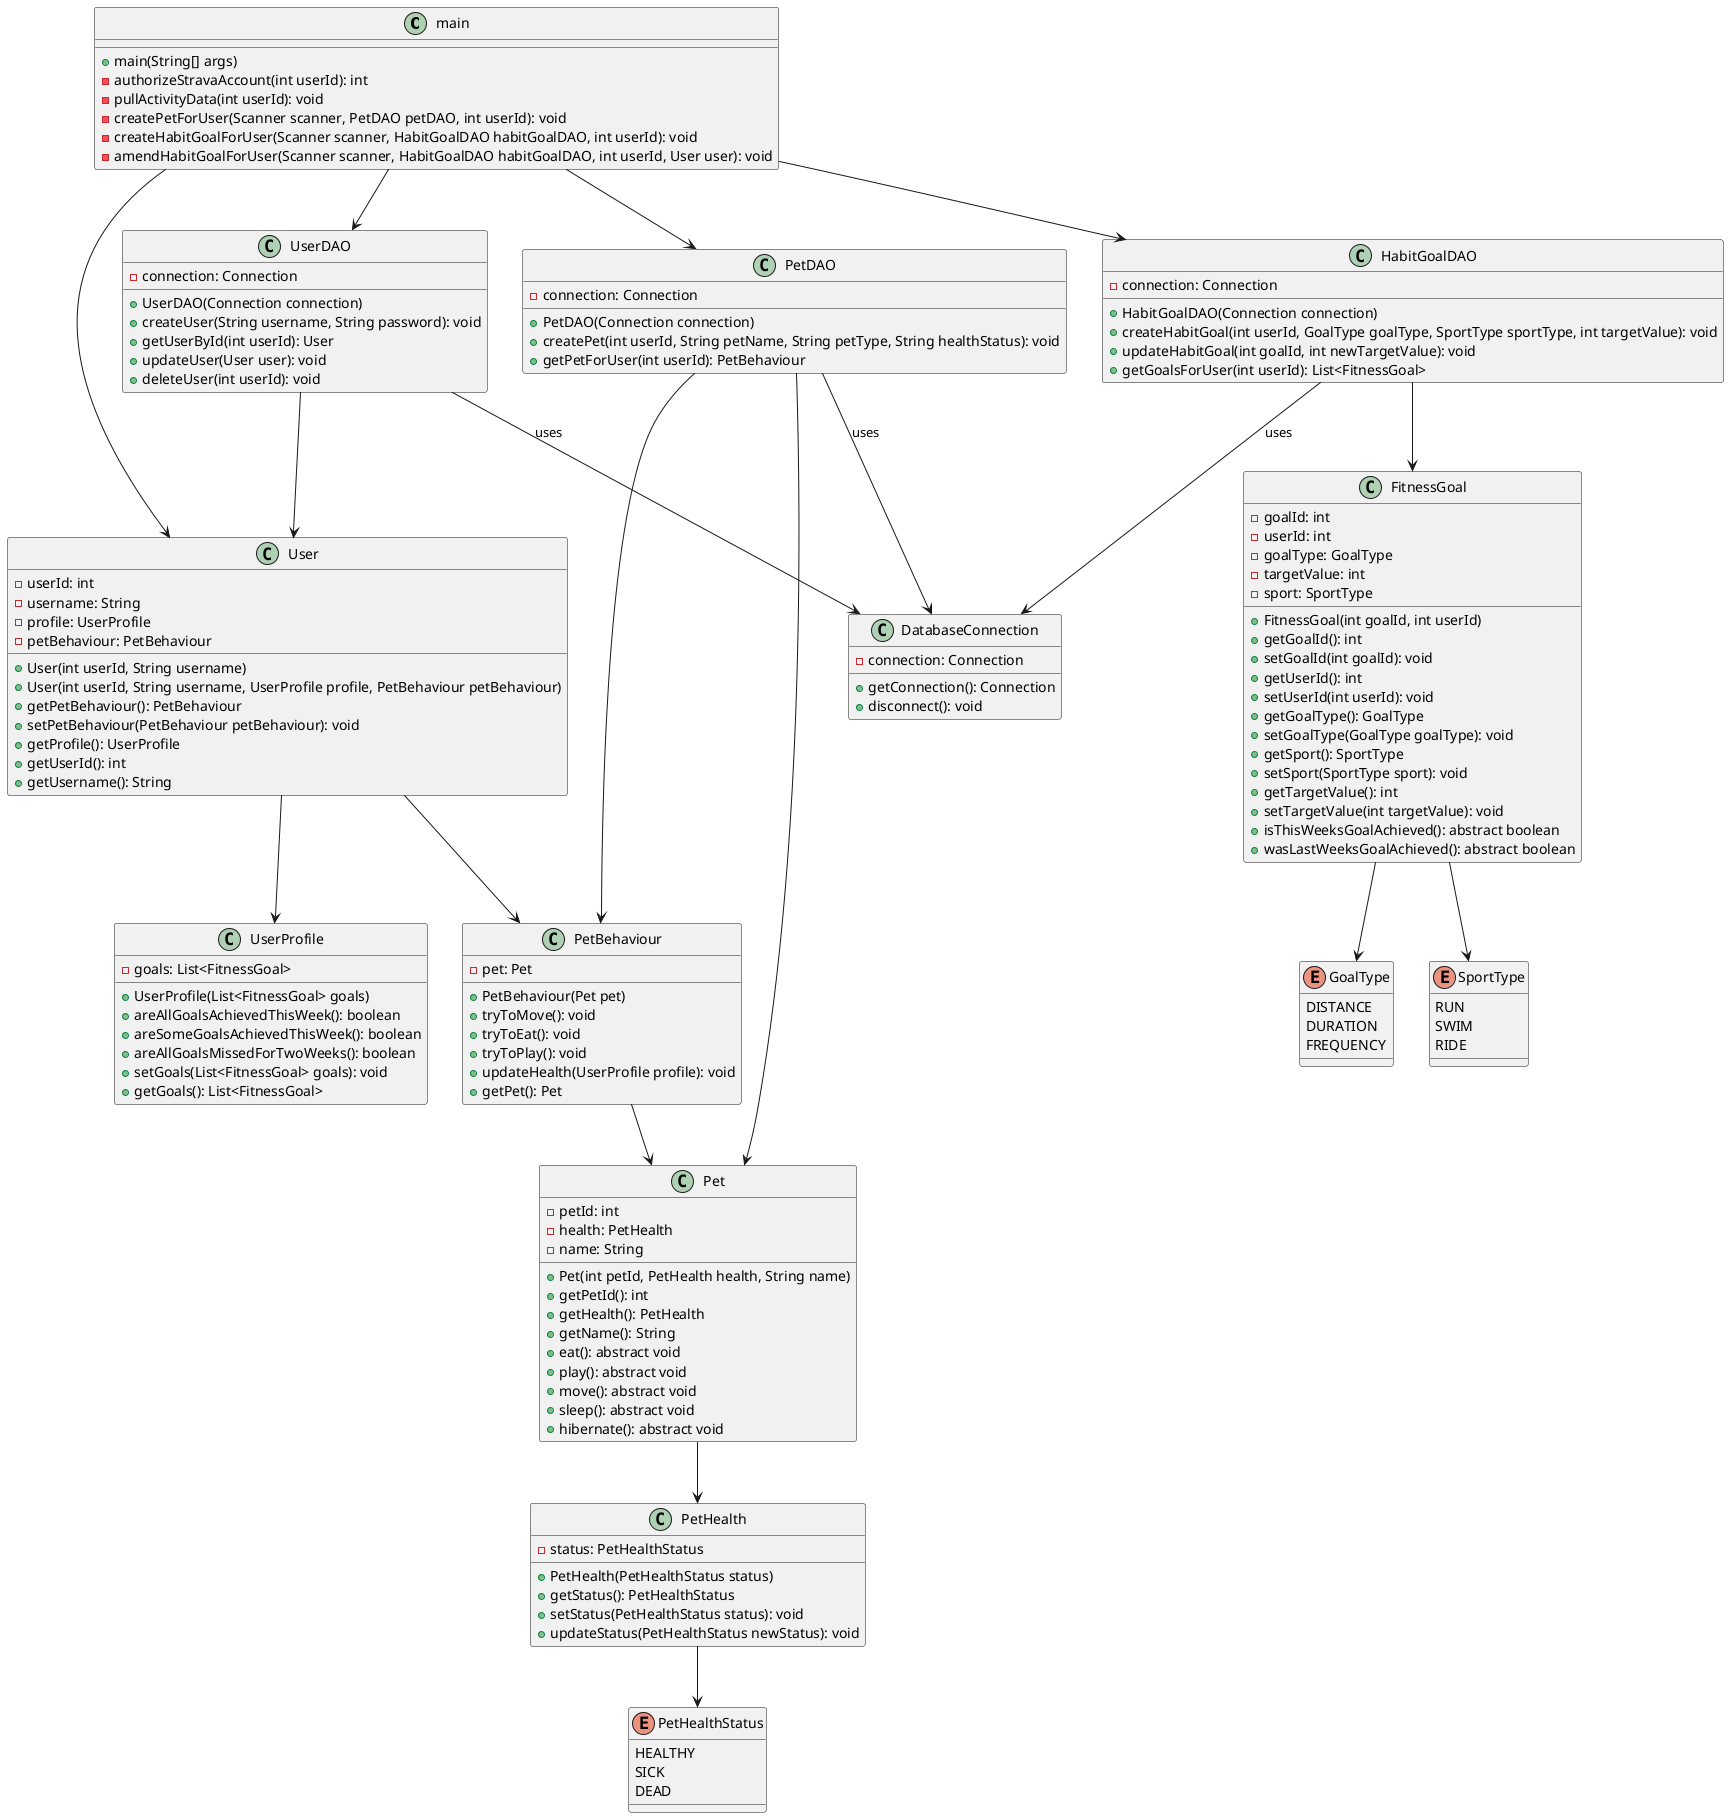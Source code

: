 @startuml
class main {
    + main(String[] args)
    - authorizeStravaAccount(int userId): int
    - pullActivityData(int userId): void
    - createPetForUser(Scanner scanner, PetDAO petDAO, int userId): void
    - createHabitGoalForUser(Scanner scanner, HabitGoalDAO habitGoalDAO, int userId): void
    - amendHabitGoalForUser(Scanner scanner, HabitGoalDAO habitGoalDAO, int userId, User user): void
}

class User {
    - userId: int
    - username: String
    - profile: UserProfile
    - petBehaviour: PetBehaviour
    + User(int userId, String username)
    + User(int userId, String username, UserProfile profile, PetBehaviour petBehaviour)
    + getPetBehaviour(): PetBehaviour
    + setPetBehaviour(PetBehaviour petBehaviour): void
    + getProfile(): UserProfile
    + getUserId(): int
    + getUsername(): String
}

class UserProfile {
    - goals: List<FitnessGoal>
    + UserProfile(List<FitnessGoal> goals)
    + areAllGoalsAchievedThisWeek(): boolean
    + areSomeGoalsAchievedThisWeek(): boolean
    + areAllGoalsMissedForTwoWeeks(): boolean
    + setGoals(List<FitnessGoal> goals): void
    + getGoals(): List<FitnessGoal>
}

class PetBehaviour {
    - pet: Pet
    + PetBehaviour(Pet pet)
    + tryToMove(): void
    + tryToEat(): void
    + tryToPlay(): void
    + updateHealth(UserProfile profile): void
    + getPet(): Pet
}

class Pet {
    - petId: int
    - health: PetHealth
    - name: String
    + Pet(int petId, PetHealth health, String name)
    + getPetId(): int
    + getHealth(): PetHealth
    + getName(): String
    + eat(): abstract void
    + play(): abstract void
    + move(): abstract void
    + sleep(): abstract void
    + hibernate(): abstract void
}

class PetHealth {
    - status: PetHealthStatus
    + PetHealth(PetHealthStatus status)
    + getStatus(): PetHealthStatus
    + setStatus(PetHealthStatus status): void
    + updateStatus(PetHealthStatus newStatus): void
}

enum PetHealthStatus {
    HEALTHY
    SICK
    DEAD
}

class HabitGoalDAO {
    - connection: Connection
    + HabitGoalDAO(Connection connection)
    + createHabitGoal(int userId, GoalType goalType, SportType sportType, int targetValue): void
    + updateHabitGoal(int goalId, int newTargetValue): void
    + getGoalsForUser(int userId): List<FitnessGoal>
}

class PetDAO {
    - connection: Connection
    + PetDAO(Connection connection)
    + createPet(int userId, String petName, String petType, String healthStatus): void
    + getPetForUser(int userId): PetBehaviour
}

class UserDAO {
    - connection: Connection
    + UserDAO(Connection connection)
    + createUser(String username, String password): void
    + getUserById(int userId): User
    + updateUser(User user): void
    + deleteUser(int userId): void
}

class FitnessGoal {
    - goalId: int
    - userId: int
    - goalType: GoalType
    - targetValue: int
    - sport: SportType
    + FitnessGoal(int goalId, int userId)
    + getGoalId(): int
    + setGoalId(int goalId): void
    + getUserId(): int
    + setUserId(int userId): void
    + getGoalType(): GoalType
    + setGoalType(GoalType goalType): void
    + getSport(): SportType
    + setSport(SportType sport): void
    + getTargetValue(): int
    + setTargetValue(int targetValue): void
    + isThisWeeksGoalAchieved(): abstract boolean
    + wasLastWeeksGoalAchieved(): abstract boolean
}

class DatabaseConnection {
    - connection: Connection
    + getConnection(): Connection
    + disconnect(): void
}

enum GoalType {
    DISTANCE
    DURATION
    FREQUENCY
}

enum SportType {
    RUN
    SWIM
    RIDE
}

main --> User
User --> UserProfile
User --> PetBehaviour
PetBehaviour --> Pet
Pet --> PetHealth
PetHealth --> PetHealthStatus
main --> HabitGoalDAO
main --> PetDAO
main --> UserDAO
HabitGoalDAO --> FitnessGoal
FitnessGoal --> GoalType
FitnessGoal --> SportType

PetDAO --> Pet
PetDAO --> PetBehaviour
PetDAO --> DatabaseConnection : uses
HabitGoalDAO --> DatabaseConnection : uses
UserDAO --> User
UserDAO --> DatabaseConnection : uses
@enduml